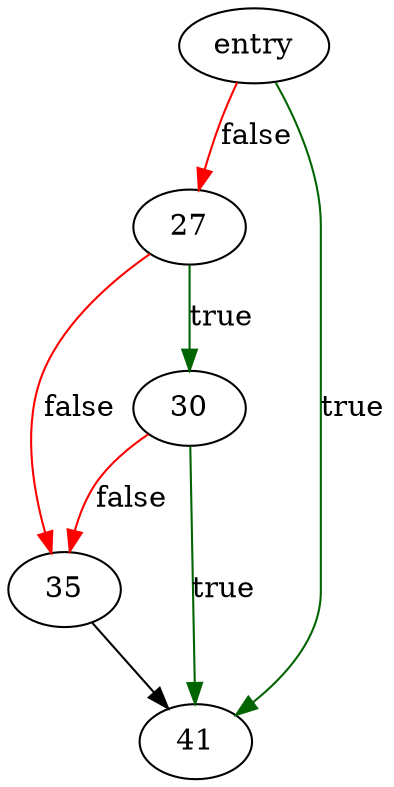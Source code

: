 digraph "sqlite3LocateCollSeq" {
	// Node definitions.
	2 [label=entry];
	27;
	30;
	35;
	41;

	// Edge definitions.
	2 -> 27 [
		color=red
		label=false
	];
	2 -> 41 [
		color=darkgreen
		label=true
	];
	27 -> 30 [
		color=darkgreen
		label=true
	];
	27 -> 35 [
		color=red
		label=false
	];
	30 -> 35 [
		color=red
		label=false
	];
	30 -> 41 [
		color=darkgreen
		label=true
	];
	35 -> 41;
}